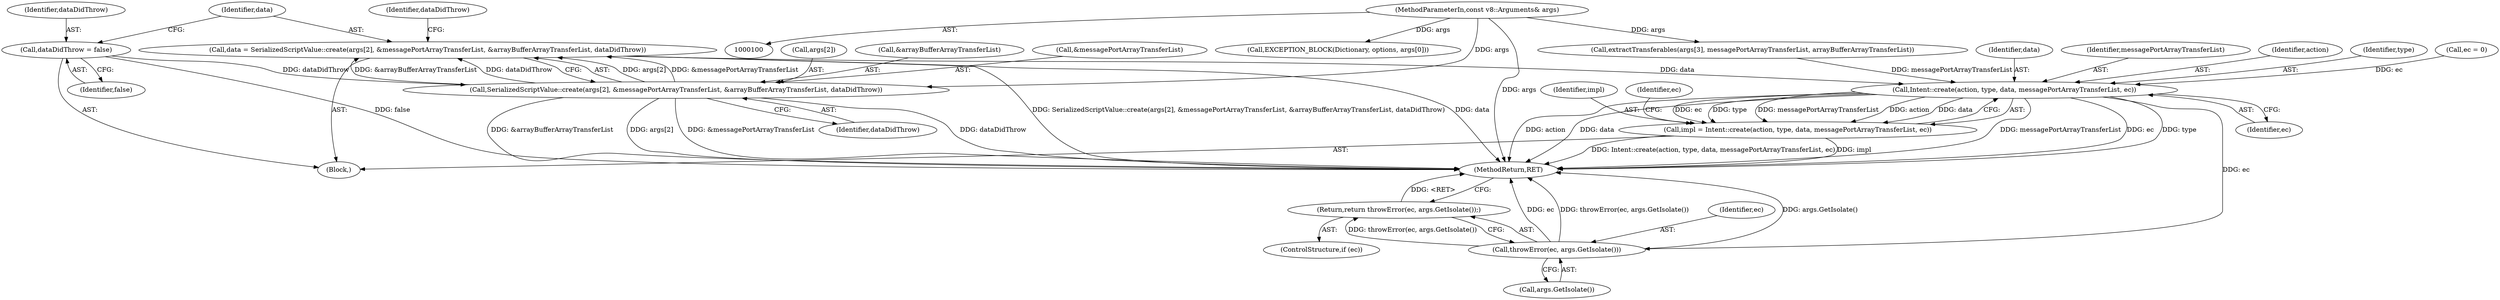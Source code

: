 digraph "0_Chrome_e9372a1bfd3588a80fcf49aa07321f0971dd6091_52@API" {
"1000192" [label="(Call,data = SerializedScriptValue::create(args[2], &messagePortArrayTransferList, &arrayBufferArrayTransferList, dataDidThrow))"];
"1000194" [label="(Call,SerializedScriptValue::create(args[2], &messagePortArrayTransferList, &arrayBufferArrayTransferList, dataDidThrow))"];
"1000101" [label="(MethodParameterIn,const v8::Arguments& args)"];
"1000188" [label="(Call,dataDidThrow = false)"];
"1000212" [label="(Call,Intent::create(action, type, data, messagePortArrayTransferList, ec))"];
"1000210" [label="(Call,impl = Intent::create(action, type, data, messagePortArrayTransferList, ec))"];
"1000221" [label="(Call,throwError(ec, args.GetIsolate()))"];
"1000220" [label="(Return,return throwError(ec, args.GetIsolate());)"];
"1000189" [label="(Identifier,dataDidThrow)"];
"1000193" [label="(Identifier,data)"];
"1000212" [label="(Call,Intent::create(action, type, data, messagePortArrayTransferList, ec))"];
"1000215" [label="(Identifier,data)"];
"1000102" [label="(Block,)"];
"1000218" [label="(ControlStructure,if (ec))"];
"1000192" [label="(Call,data = SerializedScriptValue::create(args[2], &messagePortArrayTransferList, &arrayBufferArrayTransferList, dataDidThrow))"];
"1000194" [label="(Call,SerializedScriptValue::create(args[2], &messagePortArrayTransferList, &arrayBufferArrayTransferList, dataDidThrow))"];
"1000221" [label="(Call,throwError(ec, args.GetIsolate()))"];
"1000195" [label="(Call,args[2])"];
"1000222" [label="(Identifier,ec)"];
"1000210" [label="(Call,impl = Intent::create(action, type, data, messagePortArrayTransferList, ec))"];
"1000200" [label="(Call,&arrayBufferArrayTransferList)"];
"1000216" [label="(Identifier,messagePortArrayTransferList)"];
"1000219" [label="(Identifier,ec)"];
"1000128" [label="(Call,EXCEPTION_BLOCK(Dictionary, options, args[0]))"];
"1000202" [label="(Identifier,dataDidThrow)"];
"1000217" [label="(Identifier,ec)"];
"1000101" [label="(MethodParameterIn,const v8::Arguments& args)"];
"1000190" [label="(Identifier,false)"];
"1000211" [label="(Identifier,impl)"];
"1000188" [label="(Call,dataDidThrow = false)"];
"1000213" [label="(Identifier,action)"];
"1000214" [label="(Identifier,type)"];
"1000220" [label="(Return,return throwError(ec, args.GetIsolate());)"];
"1000223" [label="(Call,args.GetIsolate())"];
"1000238" [label="(MethodReturn,RET)"];
"1000166" [label="(Call,ec = 0)"];
"1000204" [label="(Identifier,dataDidThrow)"];
"1000198" [label="(Call,&messagePortArrayTransferList)"];
"1000178" [label="(Call,extractTransferables(args[3], messagePortArrayTransferList, arrayBufferArrayTransferList))"];
"1000192" -> "1000102"  [label="AST: "];
"1000192" -> "1000194"  [label="CFG: "];
"1000193" -> "1000192"  [label="AST: "];
"1000194" -> "1000192"  [label="AST: "];
"1000204" -> "1000192"  [label="CFG: "];
"1000192" -> "1000238"  [label="DDG: SerializedScriptValue::create(args[2], &messagePortArrayTransferList, &arrayBufferArrayTransferList, dataDidThrow)"];
"1000192" -> "1000238"  [label="DDG: data"];
"1000194" -> "1000192"  [label="DDG: args[2]"];
"1000194" -> "1000192"  [label="DDG: &messagePortArrayTransferList"];
"1000194" -> "1000192"  [label="DDG: &arrayBufferArrayTransferList"];
"1000194" -> "1000192"  [label="DDG: dataDidThrow"];
"1000192" -> "1000212"  [label="DDG: data"];
"1000194" -> "1000202"  [label="CFG: "];
"1000195" -> "1000194"  [label="AST: "];
"1000198" -> "1000194"  [label="AST: "];
"1000200" -> "1000194"  [label="AST: "];
"1000202" -> "1000194"  [label="AST: "];
"1000194" -> "1000238"  [label="DDG: &arrayBufferArrayTransferList"];
"1000194" -> "1000238"  [label="DDG: args[2]"];
"1000194" -> "1000238"  [label="DDG: &messagePortArrayTransferList"];
"1000194" -> "1000238"  [label="DDG: dataDidThrow"];
"1000101" -> "1000194"  [label="DDG: args"];
"1000188" -> "1000194"  [label="DDG: dataDidThrow"];
"1000101" -> "1000100"  [label="AST: "];
"1000101" -> "1000238"  [label="DDG: args"];
"1000101" -> "1000128"  [label="DDG: args"];
"1000101" -> "1000178"  [label="DDG: args"];
"1000188" -> "1000102"  [label="AST: "];
"1000188" -> "1000190"  [label="CFG: "];
"1000189" -> "1000188"  [label="AST: "];
"1000190" -> "1000188"  [label="AST: "];
"1000193" -> "1000188"  [label="CFG: "];
"1000188" -> "1000238"  [label="DDG: false"];
"1000212" -> "1000210"  [label="AST: "];
"1000212" -> "1000217"  [label="CFG: "];
"1000213" -> "1000212"  [label="AST: "];
"1000214" -> "1000212"  [label="AST: "];
"1000215" -> "1000212"  [label="AST: "];
"1000216" -> "1000212"  [label="AST: "];
"1000217" -> "1000212"  [label="AST: "];
"1000210" -> "1000212"  [label="CFG: "];
"1000212" -> "1000238"  [label="DDG: messagePortArrayTransferList"];
"1000212" -> "1000238"  [label="DDG: ec"];
"1000212" -> "1000238"  [label="DDG: type"];
"1000212" -> "1000238"  [label="DDG: action"];
"1000212" -> "1000238"  [label="DDG: data"];
"1000212" -> "1000210"  [label="DDG: ec"];
"1000212" -> "1000210"  [label="DDG: type"];
"1000212" -> "1000210"  [label="DDG: messagePortArrayTransferList"];
"1000212" -> "1000210"  [label="DDG: action"];
"1000212" -> "1000210"  [label="DDG: data"];
"1000178" -> "1000212"  [label="DDG: messagePortArrayTransferList"];
"1000166" -> "1000212"  [label="DDG: ec"];
"1000212" -> "1000221"  [label="DDG: ec"];
"1000210" -> "1000102"  [label="AST: "];
"1000211" -> "1000210"  [label="AST: "];
"1000219" -> "1000210"  [label="CFG: "];
"1000210" -> "1000238"  [label="DDG: Intent::create(action, type, data, messagePortArrayTransferList, ec)"];
"1000210" -> "1000238"  [label="DDG: impl"];
"1000221" -> "1000220"  [label="AST: "];
"1000221" -> "1000223"  [label="CFG: "];
"1000222" -> "1000221"  [label="AST: "];
"1000223" -> "1000221"  [label="AST: "];
"1000220" -> "1000221"  [label="CFG: "];
"1000221" -> "1000238"  [label="DDG: args.GetIsolate()"];
"1000221" -> "1000238"  [label="DDG: throwError(ec, args.GetIsolate())"];
"1000221" -> "1000238"  [label="DDG: ec"];
"1000221" -> "1000220"  [label="DDG: throwError(ec, args.GetIsolate())"];
"1000220" -> "1000218"  [label="AST: "];
"1000238" -> "1000220"  [label="CFG: "];
"1000220" -> "1000238"  [label="DDG: <RET>"];
}
